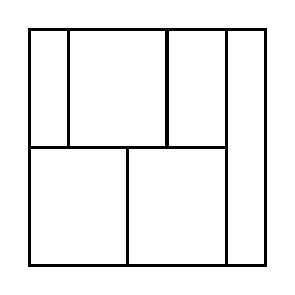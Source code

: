 \begin{tikzpicture}[very thick, scale=.5]
    \draw (0,3) rectangle (1,6);
    \draw (1,3) rectangle (7/2,6);
    \draw (7/2,3) rectangle (5,6);
    \draw (0,0) rectangle (5/2,3);
    \draw (5/2,0) rectangle (5,3);
    \draw (5,0) rectangle (6,6);
\end{tikzpicture}
